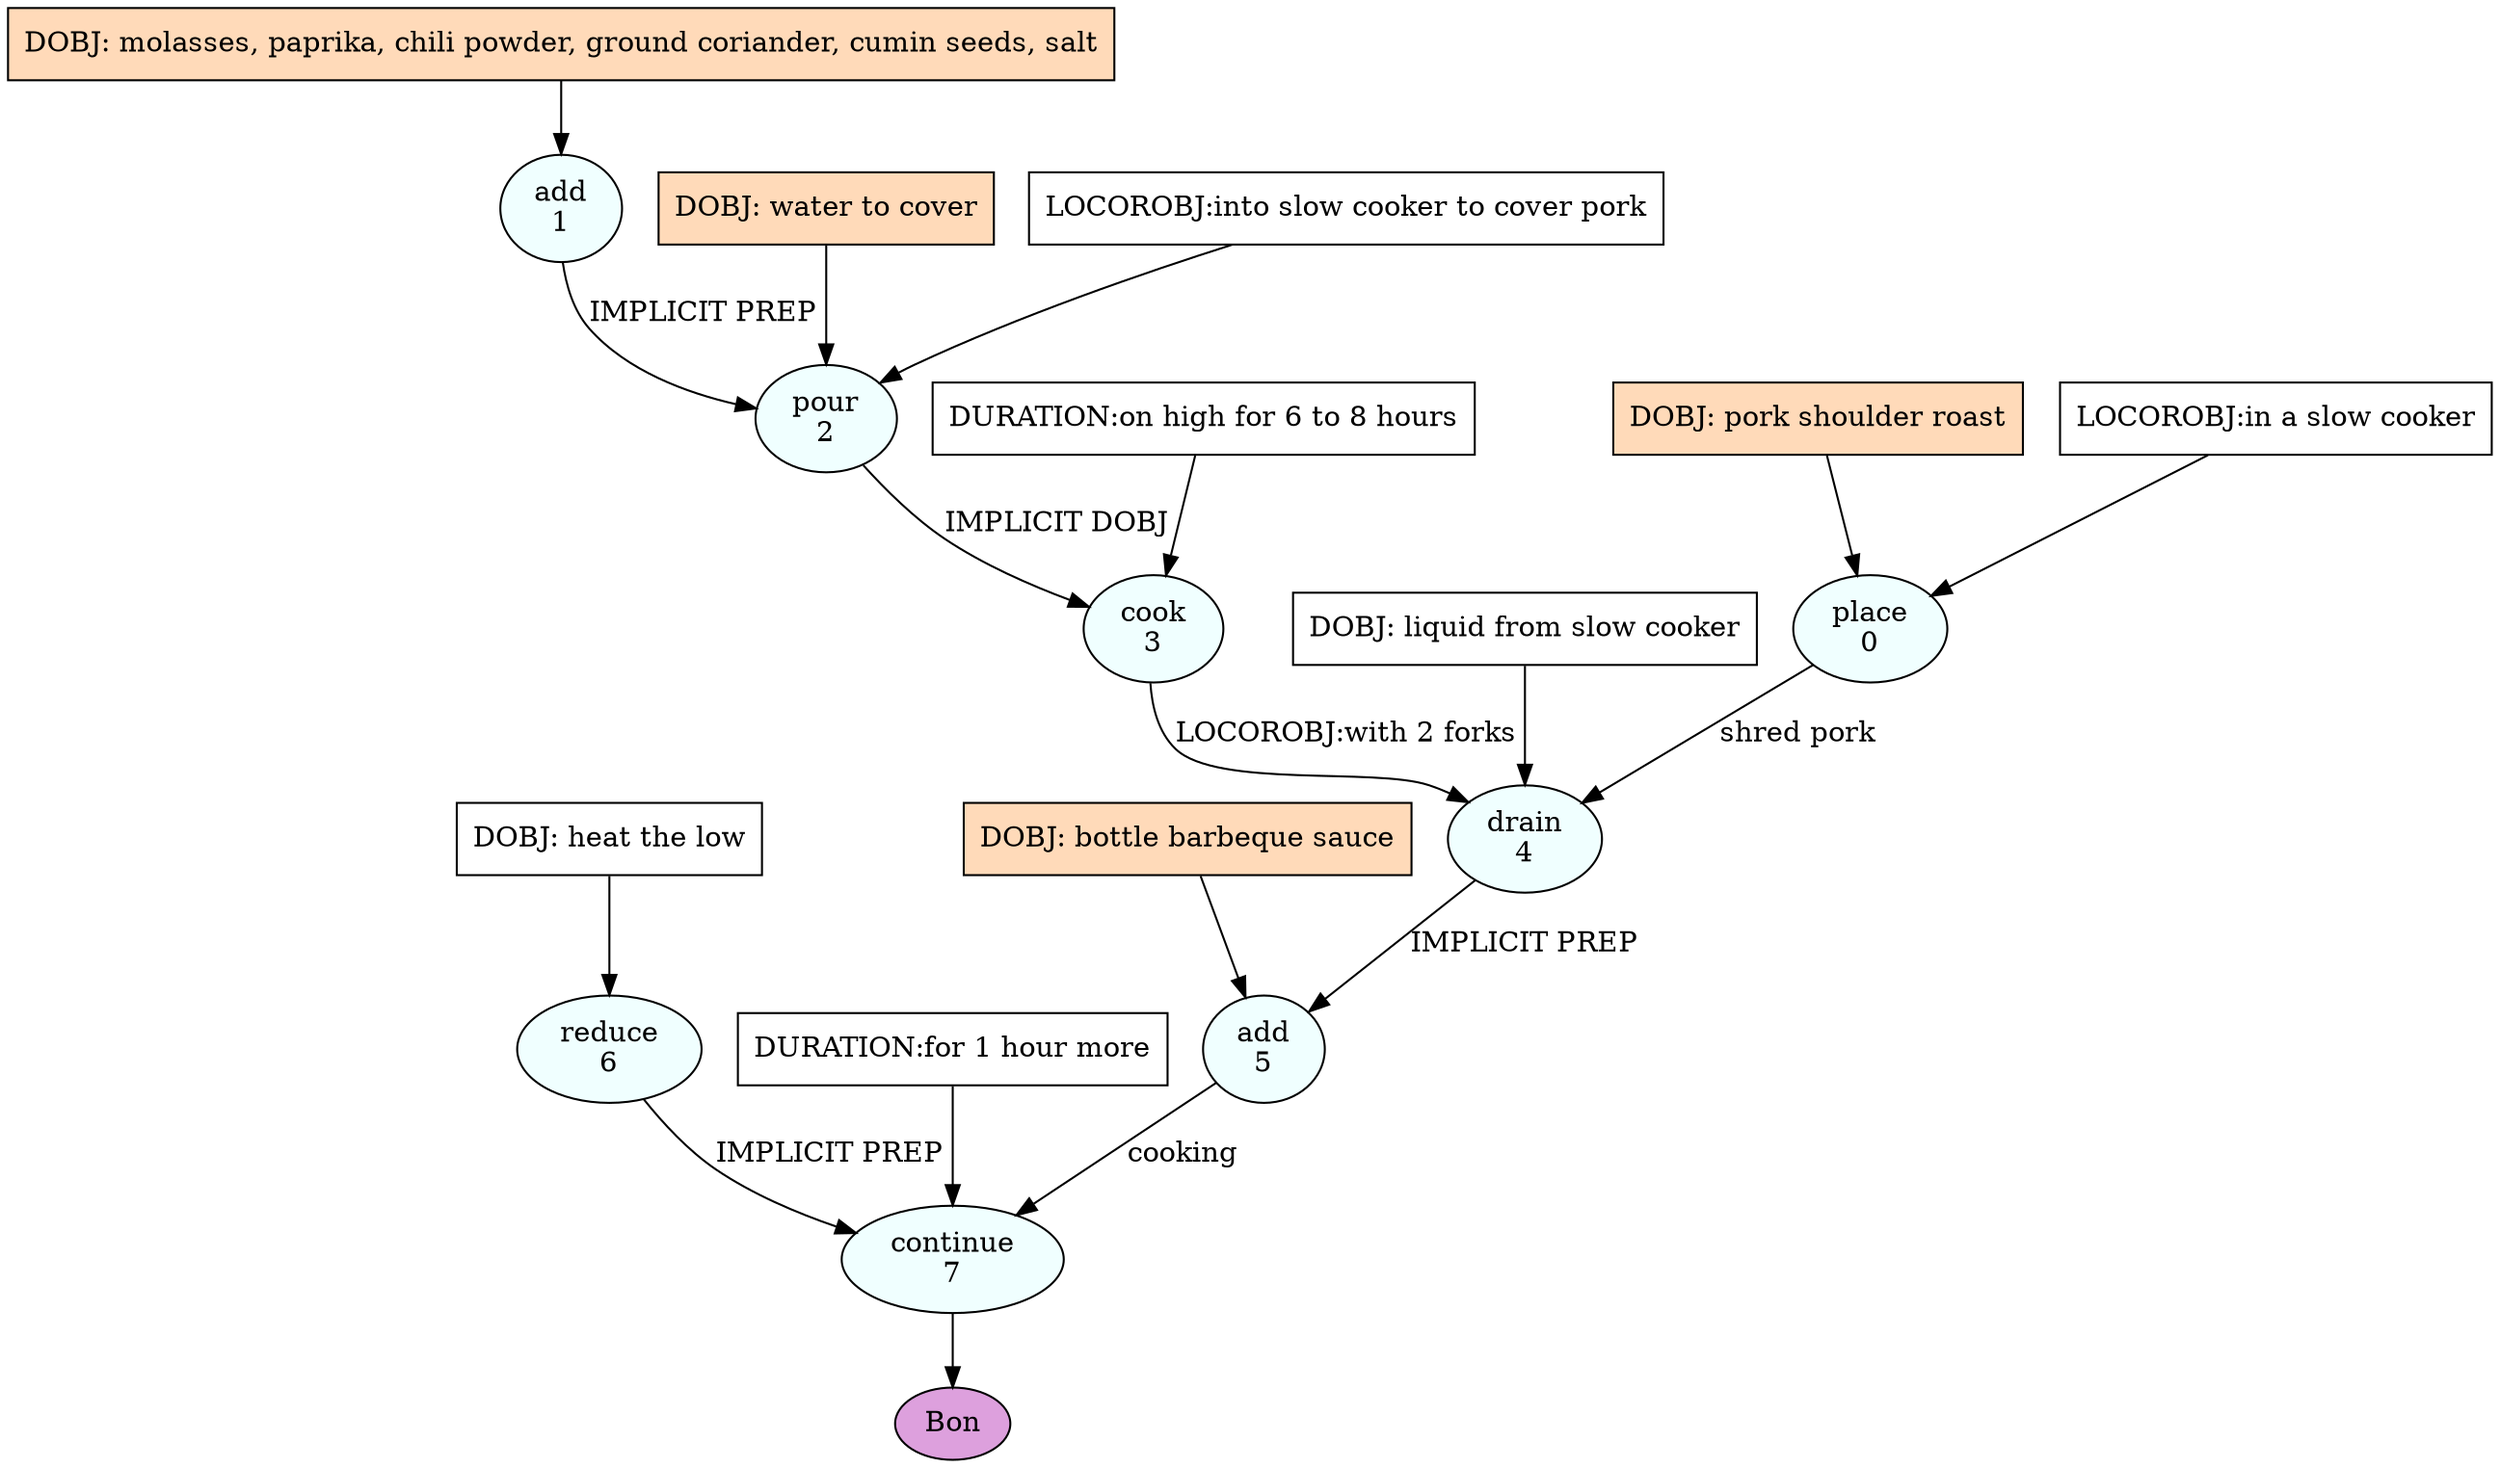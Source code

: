digraph recipe {
E0[label="place
0", shape=oval, style=filled, fillcolor=azure]
E1[label="add
1", shape=oval, style=filled, fillcolor=azure]
E2[label="pour
2", shape=oval, style=filled, fillcolor=azure]
E3[label="cook
3", shape=oval, style=filled, fillcolor=azure]
E4[label="drain
4", shape=oval, style=filled, fillcolor=azure]
E5[label="add
5", shape=oval, style=filled, fillcolor=azure]
E6[label="reduce
6", shape=oval, style=filled, fillcolor=azure]
E7[label="continue
7", shape=oval, style=filled, fillcolor=azure]
D0[label="DOBJ: pork shoulder roast", shape=box, style=filled, fillcolor=peachpuff]
D0 -> E0
P0_0[label="LOCOROBJ:in a slow cooker", shape=box, style=filled, fillcolor=white]
P0_0 -> E0
D6[label="DOBJ: heat the low", shape=box, style=filled, fillcolor=white]
D6 -> E6
D1[label="DOBJ: molasses, paprika, chili powder, ground coriander, cumin seeds, salt", shape=box, style=filled, fillcolor=peachpuff]
D1 -> E1
D2_ing[label="DOBJ: water to cover", shape=box, style=filled, fillcolor=peachpuff]
D2_ing -> E2
E1 -> E2 [label="IMPLICIT PREP"]
P2_1_0[label="LOCOROBJ:into slow cooker to cover pork", shape=box, style=filled, fillcolor=white]
P2_1_0 -> E2
E2 -> E3 [label="IMPLICIT DOBJ"]
P3_0_0[label="DURATION:on high for 6 to 8 hours", shape=box, style=filled, fillcolor=white]
P3_0_0 -> E3
D4_0[label="DOBJ: liquid from slow cooker", shape=box, style=filled, fillcolor=white]
D4_0 -> E4
E0 -> E4 [label="shred pork"]
E3 -> E4 [label="LOCOROBJ:with 2 forks"]
D5_ing[label="DOBJ: bottle barbeque sauce", shape=box, style=filled, fillcolor=peachpuff]
D5_ing -> E5
E4 -> E5 [label="IMPLICIT PREP"]
E5 -> E7 [label="cooking"]
E6 -> E7 [label="IMPLICIT PREP"]
P7_1_0[label="DURATION:for 1 hour more", shape=box, style=filled, fillcolor=white]
P7_1_0 -> E7
EOR[label="Bon", shape=oval, style=filled, fillcolor=plum]
E7 -> EOR
}
